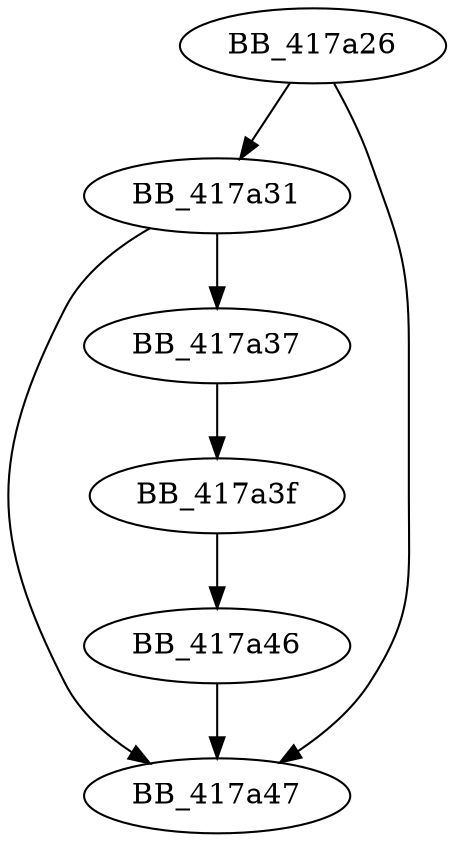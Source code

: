 DiGraph __Mtx_destroy{
BB_417a26->BB_417a31
BB_417a26->BB_417a47
BB_417a31->BB_417a37
BB_417a31->BB_417a47
BB_417a37->BB_417a3f
BB_417a3f->BB_417a46
BB_417a46->BB_417a47
}
